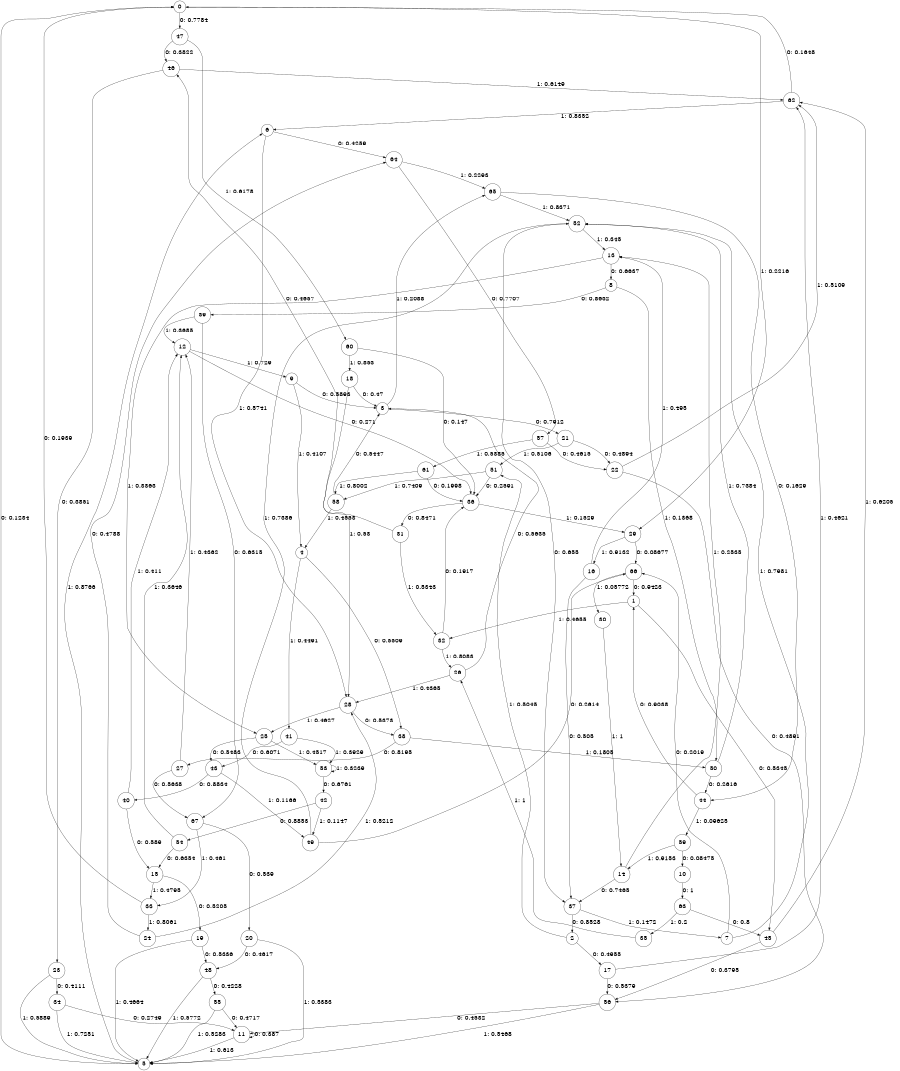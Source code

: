 digraph "ch27concat_phase3_L9" {
size = "6,8.5";
ratio = "fill";
node [shape = circle];
node [fontsize = 24];
edge [fontsize = 24];
0 -> 47 [label = "0: 0.7784   "];
0 -> 29 [label = "1: 0.2216   "];
1 -> 45 [label = "0: 0.5345   "];
1 -> 32 [label = "1: 0.4655   "];
2 -> 17 [label = "0: 0.4955   "];
2 -> 51 [label = "1: 0.5045   "];
3 -> 21 [label = "0: 0.7912   "];
3 -> 65 [label = "1: 0.2088   "];
4 -> 38 [label = "0: 0.5509   "];
4 -> 41 [label = "1: 0.4491   "];
5 -> 0 [label = "0: 0.1234   "];
5 -> 6 [label = "1: 0.8766   "];
6 -> 64 [label = "0: 0.4259   "];
6 -> 28 [label = "1: 0.5741   "];
7 -> 66 [label = "0: 0.2019   "];
7 -> 52 [label = "1: 0.7981   "];
8 -> 39 [label = "0: 0.8632   "];
8 -> 50 [label = "1: 0.1368   "];
9 -> 3 [label = "0: 0.5893   "];
9 -> 4 [label = "1: 0.4107   "];
10 -> 63 [label = "0: 1        "];
11 -> 11 [label = "0: 0.387    "];
11 -> 5 [label = "1: 0.613    "];
12 -> 36 [label = "0: 0.271    "];
12 -> 9 [label = "1: 0.729    "];
13 -> 8 [label = "0: 0.6637   "];
13 -> 25 [label = "1: 0.3363   "];
14 -> 37 [label = "0: 0.7465   "];
14 -> 13 [label = "1: 0.2535   "];
15 -> 19 [label = "0: 0.5205   "];
15 -> 33 [label = "1: 0.4795   "];
16 -> 37 [label = "0: 0.505    "];
16 -> 13 [label = "1: 0.495    "];
17 -> 56 [label = "0: 0.5379   "];
17 -> 62 [label = "1: 0.4621   "];
18 -> 3 [label = "0: 0.47     "];
18 -> 28 [label = "1: 0.53     "];
19 -> 48 [label = "0: 0.5336   "];
19 -> 5 [label = "1: 0.4664   "];
20 -> 48 [label = "0: 0.4617   "];
20 -> 5 [label = "1: 0.5383   "];
21 -> 22 [label = "0: 0.4894   "];
21 -> 51 [label = "1: 0.5106   "];
22 -> 56 [label = "0: 0.4891   "];
22 -> 62 [label = "1: 0.5109   "];
23 -> 34 [label = "0: 0.4111   "];
23 -> 5 [label = "1: 0.5889   "];
24 -> 64 [label = "0: 0.4788   "];
24 -> 28 [label = "1: 0.5212   "];
25 -> 43 [label = "0: 0.5483   "];
25 -> 53 [label = "1: 0.4517   "];
26 -> 3 [label = "0: 0.5635   "];
26 -> 28 [label = "1: 0.4365   "];
27 -> 67 [label = "0: 0.5638   "];
27 -> 12 [label = "1: 0.4362   "];
28 -> 38 [label = "0: 0.5373   "];
28 -> 25 [label = "1: 0.4627   "];
29 -> 66 [label = "0: 0.08677  "];
29 -> 16 [label = "1: 0.9132   "];
30 -> 14 [label = "1: 1        "];
31 -> 46 [label = "0: 0.4657   "];
31 -> 32 [label = "1: 0.5343   "];
32 -> 36 [label = "0: 0.1917   "];
32 -> 26 [label = "1: 0.8083   "];
33 -> 0 [label = "0: 0.1939   "];
33 -> 24 [label = "1: 0.8061   "];
34 -> 11 [label = "0: 0.2749   "];
34 -> 5 [label = "1: 0.7251   "];
35 -> 26 [label = "1: 1        "];
36 -> 31 [label = "0: 0.8471   "];
36 -> 29 [label = "1: 0.1529   "];
37 -> 2 [label = "0: 0.8528   "];
37 -> 7 [label = "1: 0.1472   "];
38 -> 27 [label = "0: 0.8195   "];
38 -> 50 [label = "1: 0.1805   "];
39 -> 67 [label = "0: 0.6315   "];
39 -> 12 [label = "1: 0.3685   "];
40 -> 15 [label = "0: 0.589    "];
40 -> 12 [label = "1: 0.411    "];
41 -> 43 [label = "0: 0.6071   "];
41 -> 53 [label = "1: 0.3929   "];
42 -> 54 [label = "0: 0.8853   "];
42 -> 49 [label = "1: 0.1147   "];
43 -> 40 [label = "0: 0.8834   "];
43 -> 49 [label = "1: 0.1166   "];
44 -> 1 [label = "0: 0.9038   "];
44 -> 59 [label = "1: 0.09625  "];
45 -> 56 [label = "0: 0.3795   "];
45 -> 62 [label = "1: 0.6205   "];
46 -> 23 [label = "0: 0.3851   "];
46 -> 62 [label = "1: 0.6149   "];
47 -> 46 [label = "0: 0.3822   "];
47 -> 60 [label = "1: 0.6178   "];
48 -> 55 [label = "0: 0.4228   "];
48 -> 5 [label = "1: 0.5772   "];
49 -> 66 [label = "0: 0.2614   "];
49 -> 52 [label = "1: 0.7386   "];
50 -> 44 [label = "0: 0.2616   "];
50 -> 52 [label = "1: 0.7384   "];
51 -> 36 [label = "0: 0.2591   "];
51 -> 58 [label = "1: 0.7409   "];
52 -> 37 [label = "0: 0.655    "];
52 -> 13 [label = "1: 0.345    "];
53 -> 42 [label = "0: 0.6761   "];
53 -> 53 [label = "1: 0.3239   "];
54 -> 15 [label = "0: 0.6354   "];
54 -> 12 [label = "1: 0.3646   "];
55 -> 11 [label = "0: 0.4717   "];
55 -> 5 [label = "1: 0.5283   "];
56 -> 11 [label = "0: 0.4532   "];
56 -> 5 [label = "1: 0.5468   "];
57 -> 22 [label = "0: 0.4615   "];
57 -> 61 [label = "1: 0.5385   "];
58 -> 3 [label = "0: 0.5447   "];
58 -> 4 [label = "1: 0.4553   "];
59 -> 10 [label = "0: 0.08475  "];
59 -> 14 [label = "1: 0.9153   "];
60 -> 36 [label = "0: 0.147    "];
60 -> 18 [label = "1: 0.853    "];
61 -> 36 [label = "0: 0.1998   "];
61 -> 58 [label = "1: 0.8002   "];
62 -> 0 [label = "0: 0.1648   "];
62 -> 6 [label = "1: 0.8352   "];
63 -> 45 [label = "0: 0.8      "];
63 -> 35 [label = "1: 0.2      "];
64 -> 57 [label = "0: 0.7707   "];
64 -> 65 [label = "1: 0.2293   "];
65 -> 44 [label = "0: 0.1629   "];
65 -> 52 [label = "1: 0.8371   "];
66 -> 1 [label = "0: 0.9423   "];
66 -> 30 [label = "1: 0.05772  "];
67 -> 20 [label = "0: 0.539    "];
67 -> 33 [label = "1: 0.461    "];
}